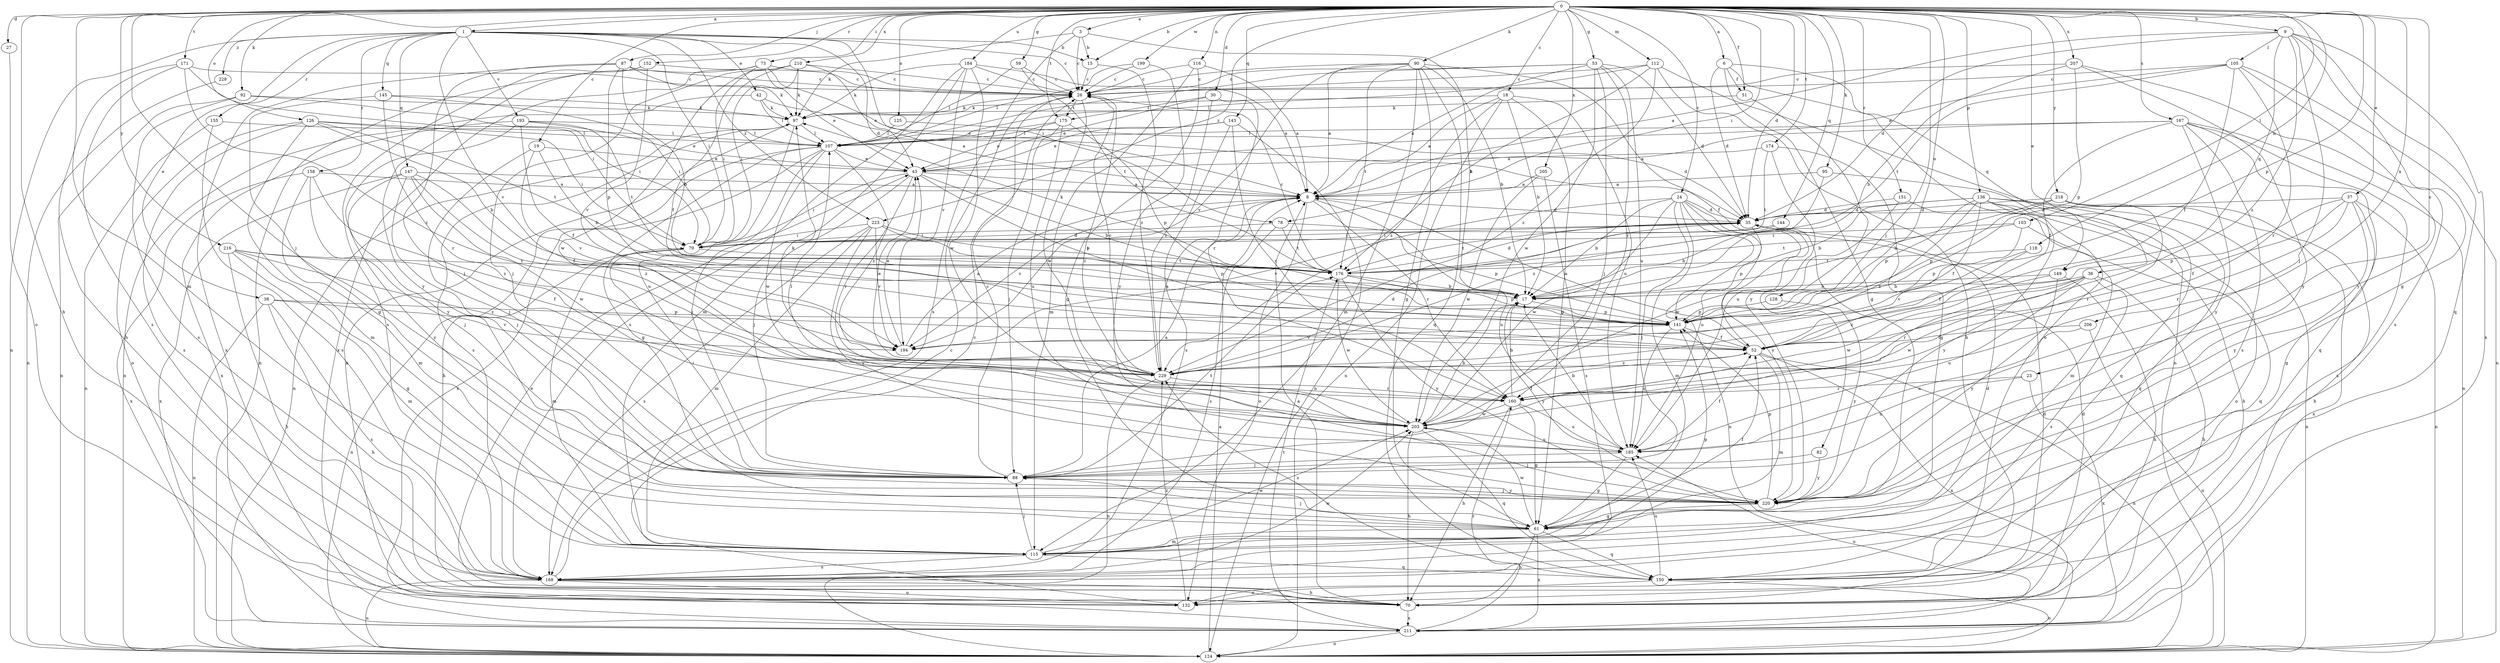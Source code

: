 strict digraph  {
0;
1;
3;
6;
8;
9;
15;
17;
18;
19;
23;
24;
26;
27;
30;
35;
36;
37;
38;
42;
43;
51;
52;
53;
59;
61;
70;
73;
78;
79;
82;
87;
88;
90;
92;
95;
97;
103;
105;
107;
112;
115;
116;
118;
124;
125;
126;
128;
132;
136;
141;
143;
144;
145;
147;
149;
150;
151;
152;
155;
158;
160;
167;
168;
171;
174;
175;
176;
184;
185;
193;
194;
199;
203;
205;
206;
207;
210;
211;
216;
218;
220;
223;
228;
229;
0 -> 1  [label=a];
0 -> 3  [label=a];
0 -> 6  [label=a];
0 -> 9  [label=b];
0 -> 15  [label=b];
0 -> 18  [label=c];
0 -> 19  [label=c];
0 -> 23  [label=c];
0 -> 24  [label=c];
0 -> 27  [label=d];
0 -> 30  [label=d];
0 -> 35  [label=d];
0 -> 36  [label=e];
0 -> 37  [label=e];
0 -> 51  [label=f];
0 -> 53  [label=g];
0 -> 59  [label=g];
0 -> 70  [label=h];
0 -> 73  [label=i];
0 -> 78  [label=i];
0 -> 82  [label=j];
0 -> 87  [label=j];
0 -> 88  [label=j];
0 -> 90  [label=k];
0 -> 92  [label=k];
0 -> 95  [label=k];
0 -> 103  [label=l];
0 -> 112  [label=m];
0 -> 115  [label=m];
0 -> 116  [label=n];
0 -> 118  [label=n];
0 -> 125  [label=o];
0 -> 126  [label=o];
0 -> 128  [label=o];
0 -> 136  [label=p];
0 -> 141  [label=p];
0 -> 143  [label=q];
0 -> 144  [label=q];
0 -> 151  [label=r];
0 -> 152  [label=r];
0 -> 167  [label=s];
0 -> 171  [label=t];
0 -> 174  [label=t];
0 -> 175  [label=t];
0 -> 184  [label=u];
0 -> 199  [label=w];
0 -> 205  [label=x];
0 -> 206  [label=x];
0 -> 207  [label=x];
0 -> 210  [label=x];
0 -> 216  [label=y];
0 -> 218  [label=y];
0 -> 223  [label=z];
1 -> 15  [label=b];
1 -> 26  [label=c];
1 -> 35  [label=d];
1 -> 38  [label=e];
1 -> 42  [label=e];
1 -> 78  [label=i];
1 -> 79  [label=i];
1 -> 124  [label=n];
1 -> 145  [label=q];
1 -> 147  [label=q];
1 -> 155  [label=r];
1 -> 158  [label=r];
1 -> 193  [label=v];
1 -> 194  [label=v];
1 -> 223  [label=z];
1 -> 228  [label=z];
3 -> 15  [label=b];
3 -> 17  [label=b];
3 -> 26  [label=c];
3 -> 97  [label=k];
3 -> 168  [label=s];
6 -> 35  [label=d];
6 -> 51  [label=f];
6 -> 61  [label=g];
6 -> 132  [label=o];
6 -> 149  [label=q];
8 -> 35  [label=d];
8 -> 132  [label=o];
8 -> 160  [label=r];
8 -> 185  [label=u];
8 -> 194  [label=v];
9 -> 8  [label=a];
9 -> 35  [label=d];
9 -> 61  [label=g];
9 -> 88  [label=j];
9 -> 105  [label=l];
9 -> 149  [label=q];
9 -> 150  [label=q];
9 -> 211  [label=x];
9 -> 229  [label=z];
15 -> 26  [label=c];
15 -> 229  [label=z];
17 -> 141  [label=p];
17 -> 220  [label=y];
18 -> 8  [label=a];
18 -> 17  [label=b];
18 -> 61  [label=g];
18 -> 97  [label=k];
18 -> 124  [label=n];
18 -> 185  [label=u];
18 -> 229  [label=z];
19 -> 17  [label=b];
19 -> 43  [label=e];
19 -> 88  [label=j];
19 -> 194  [label=v];
23 -> 160  [label=r];
23 -> 185  [label=u];
23 -> 211  [label=x];
24 -> 17  [label=b];
24 -> 35  [label=d];
24 -> 88  [label=j];
24 -> 115  [label=m];
24 -> 124  [label=n];
24 -> 185  [label=u];
24 -> 194  [label=v];
24 -> 203  [label=w];
24 -> 220  [label=y];
26 -> 97  [label=k];
26 -> 175  [label=t];
26 -> 203  [label=w];
27 -> 132  [label=o];
30 -> 43  [label=e];
30 -> 160  [label=r];
30 -> 175  [label=t];
30 -> 229  [label=z];
35 -> 79  [label=i];
35 -> 141  [label=p];
35 -> 176  [label=t];
36 -> 17  [label=b];
36 -> 70  [label=h];
36 -> 160  [label=r];
36 -> 168  [label=s];
36 -> 185  [label=u];
36 -> 203  [label=w];
36 -> 229  [label=z];
37 -> 35  [label=d];
37 -> 52  [label=f];
37 -> 61  [label=g];
37 -> 124  [label=n];
37 -> 141  [label=p];
37 -> 160  [label=r];
37 -> 220  [label=y];
38 -> 70  [label=h];
38 -> 124  [label=n];
38 -> 141  [label=p];
38 -> 168  [label=s];
38 -> 194  [label=v];
42 -> 8  [label=a];
42 -> 97  [label=k];
42 -> 107  [label=l];
42 -> 124  [label=n];
43 -> 8  [label=a];
43 -> 17  [label=b];
43 -> 79  [label=i];
43 -> 88  [label=j];
43 -> 141  [label=p];
43 -> 160  [label=r];
51 -> 97  [label=k];
51 -> 220  [label=y];
52 -> 8  [label=a];
52 -> 115  [label=m];
52 -> 124  [label=n];
52 -> 211  [label=x];
52 -> 229  [label=z];
53 -> 8  [label=a];
53 -> 26  [label=c];
53 -> 35  [label=d];
53 -> 88  [label=j];
53 -> 107  [label=l];
53 -> 160  [label=r];
53 -> 185  [label=u];
53 -> 203  [label=w];
59 -> 26  [label=c];
59 -> 107  [label=l];
59 -> 176  [label=t];
61 -> 52  [label=f];
61 -> 70  [label=h];
61 -> 88  [label=j];
61 -> 115  [label=m];
61 -> 150  [label=q];
61 -> 203  [label=w];
61 -> 211  [label=x];
70 -> 8  [label=a];
70 -> 35  [label=d];
70 -> 43  [label=e];
70 -> 211  [label=x];
73 -> 8  [label=a];
73 -> 26  [label=c];
73 -> 43  [label=e];
73 -> 79  [label=i];
73 -> 124  [label=n];
73 -> 211  [label=x];
78 -> 79  [label=i];
78 -> 141  [label=p];
78 -> 168  [label=s];
78 -> 176  [label=t];
79 -> 35  [label=d];
79 -> 115  [label=m];
79 -> 124  [label=n];
79 -> 176  [label=t];
82 -> 88  [label=j];
82 -> 220  [label=y];
87 -> 17  [label=b];
87 -> 26  [label=c];
87 -> 88  [label=j];
87 -> 97  [label=k];
87 -> 141  [label=p];
87 -> 211  [label=x];
88 -> 8  [label=a];
88 -> 26  [label=c];
88 -> 79  [label=i];
88 -> 176  [label=t];
88 -> 220  [label=y];
90 -> 8  [label=a];
90 -> 17  [label=b];
90 -> 26  [label=c];
90 -> 52  [label=f];
90 -> 61  [label=g];
90 -> 115  [label=m];
90 -> 150  [label=q];
90 -> 176  [label=t];
90 -> 194  [label=v];
92 -> 79  [label=i];
92 -> 97  [label=k];
92 -> 124  [label=n];
92 -> 168  [label=s];
95 -> 8  [label=a];
95 -> 150  [label=q];
95 -> 229  [label=z];
97 -> 107  [label=l];
97 -> 124  [label=n];
97 -> 168  [label=s];
97 -> 185  [label=u];
103 -> 79  [label=i];
103 -> 141  [label=p];
103 -> 150  [label=q];
103 -> 176  [label=t];
105 -> 26  [label=c];
105 -> 43  [label=e];
105 -> 52  [label=f];
105 -> 124  [label=n];
105 -> 160  [label=r];
105 -> 176  [label=t];
105 -> 220  [label=y];
107 -> 43  [label=e];
107 -> 61  [label=g];
107 -> 70  [label=h];
107 -> 88  [label=j];
107 -> 203  [label=w];
107 -> 211  [label=x];
107 -> 229  [label=z];
112 -> 26  [label=c];
112 -> 70  [label=h];
112 -> 107  [label=l];
112 -> 124  [label=n];
112 -> 176  [label=t];
112 -> 229  [label=z];
115 -> 35  [label=d];
115 -> 88  [label=j];
115 -> 141  [label=p];
115 -> 150  [label=q];
115 -> 168  [label=s];
115 -> 203  [label=w];
116 -> 8  [label=a];
116 -> 26  [label=c];
116 -> 61  [label=g];
116 -> 115  [label=m];
118 -> 52  [label=f];
118 -> 176  [label=t];
118 -> 194  [label=v];
124 -> 8  [label=a];
125 -> 35  [label=d];
125 -> 107  [label=l];
126 -> 17  [label=b];
126 -> 79  [label=i];
126 -> 107  [label=l];
126 -> 115  [label=m];
126 -> 132  [label=o];
126 -> 168  [label=s];
126 -> 176  [label=t];
128 -> 141  [label=p];
128 -> 220  [label=y];
132 -> 26  [label=c];
132 -> 35  [label=d];
132 -> 97  [label=k];
132 -> 229  [label=z];
136 -> 17  [label=b];
136 -> 35  [label=d];
136 -> 52  [label=f];
136 -> 70  [label=h];
136 -> 124  [label=n];
136 -> 132  [label=o];
136 -> 141  [label=p];
136 -> 150  [label=q];
136 -> 220  [label=y];
136 -> 229  [label=z];
141 -> 52  [label=f];
141 -> 185  [label=u];
141 -> 194  [label=v];
143 -> 43  [label=e];
143 -> 107  [label=l];
143 -> 124  [label=n];
143 -> 160  [label=r];
143 -> 168  [label=s];
144 -> 17  [label=b];
144 -> 79  [label=i];
145 -> 61  [label=g];
145 -> 79  [label=i];
145 -> 97  [label=k];
145 -> 160  [label=r];
147 -> 8  [label=a];
147 -> 52  [label=f];
147 -> 88  [label=j];
147 -> 203  [label=w];
147 -> 211  [label=x];
147 -> 220  [label=y];
147 -> 229  [label=z];
149 -> 17  [label=b];
149 -> 70  [label=h];
149 -> 203  [label=w];
149 -> 220  [label=y];
150 -> 124  [label=n];
150 -> 132  [label=o];
150 -> 185  [label=u];
150 -> 229  [label=z];
151 -> 35  [label=d];
151 -> 115  [label=m];
151 -> 203  [label=w];
152 -> 26  [label=c];
152 -> 168  [label=s];
152 -> 194  [label=v];
152 -> 220  [label=y];
155 -> 107  [label=l];
155 -> 124  [label=n];
155 -> 168  [label=s];
158 -> 8  [label=a];
158 -> 88  [label=j];
158 -> 115  [label=m];
158 -> 211  [label=x];
158 -> 229  [label=z];
160 -> 17  [label=b];
160 -> 61  [label=g];
160 -> 70  [label=h];
160 -> 185  [label=u];
160 -> 203  [label=w];
167 -> 8  [label=a];
167 -> 52  [label=f];
167 -> 107  [label=l];
167 -> 124  [label=n];
167 -> 150  [label=q];
167 -> 168  [label=s];
167 -> 211  [label=x];
167 -> 220  [label=y];
168 -> 26  [label=c];
168 -> 70  [label=h];
168 -> 124  [label=n];
168 -> 132  [label=o];
168 -> 203  [label=w];
171 -> 26  [label=c];
171 -> 70  [label=h];
171 -> 79  [label=i];
171 -> 168  [label=s];
171 -> 229  [label=z];
174 -> 43  [label=e];
174 -> 61  [label=g];
174 -> 176  [label=t];
174 -> 185  [label=u];
175 -> 43  [label=e];
175 -> 88  [label=j];
175 -> 107  [label=l];
175 -> 141  [label=p];
175 -> 185  [label=u];
176 -> 17  [label=b];
176 -> 26  [label=c];
176 -> 35  [label=d];
176 -> 97  [label=k];
176 -> 141  [label=p];
176 -> 203  [label=w];
176 -> 220  [label=y];
184 -> 8  [label=a];
184 -> 26  [label=c];
184 -> 97  [label=k];
184 -> 115  [label=m];
184 -> 168  [label=s];
184 -> 194  [label=v];
184 -> 203  [label=w];
185 -> 17  [label=b];
185 -> 52  [label=f];
185 -> 61  [label=g];
185 -> 88  [label=j];
193 -> 43  [label=e];
193 -> 52  [label=f];
193 -> 107  [label=l];
193 -> 176  [label=t];
193 -> 211  [label=x];
193 -> 220  [label=y];
194 -> 8  [label=a];
194 -> 43  [label=e];
199 -> 26  [label=c];
199 -> 107  [label=l];
199 -> 220  [label=y];
203 -> 17  [label=b];
203 -> 26  [label=c];
203 -> 52  [label=f];
203 -> 70  [label=h];
203 -> 107  [label=l];
203 -> 150  [label=q];
203 -> 185  [label=u];
205 -> 8  [label=a];
205 -> 168  [label=s];
205 -> 203  [label=w];
206 -> 52  [label=f];
206 -> 124  [label=n];
206 -> 185  [label=u];
207 -> 17  [label=b];
207 -> 26  [label=c];
207 -> 141  [label=p];
207 -> 168  [label=s];
207 -> 220  [label=y];
210 -> 26  [label=c];
210 -> 43  [label=e];
210 -> 52  [label=f];
210 -> 79  [label=i];
210 -> 88  [label=j];
210 -> 97  [label=k];
210 -> 203  [label=w];
211 -> 124  [label=n];
211 -> 160  [label=r];
211 -> 176  [label=t];
211 -> 185  [label=u];
216 -> 52  [label=f];
216 -> 61  [label=g];
216 -> 70  [label=h];
216 -> 115  [label=m];
216 -> 176  [label=t];
216 -> 229  [label=z];
218 -> 17  [label=b];
218 -> 35  [label=d];
218 -> 70  [label=h];
218 -> 141  [label=p];
218 -> 160  [label=r];
218 -> 211  [label=x];
220 -> 61  [label=g];
220 -> 88  [label=j];
220 -> 141  [label=p];
223 -> 79  [label=i];
223 -> 115  [label=m];
223 -> 141  [label=p];
223 -> 168  [label=s];
223 -> 176  [label=t];
223 -> 194  [label=v];
223 -> 220  [label=y];
228 -> 124  [label=n];
229 -> 8  [label=a];
229 -> 26  [label=c];
229 -> 35  [label=d];
229 -> 43  [label=e];
229 -> 97  [label=k];
229 -> 124  [label=n];
229 -> 160  [label=r];
}
